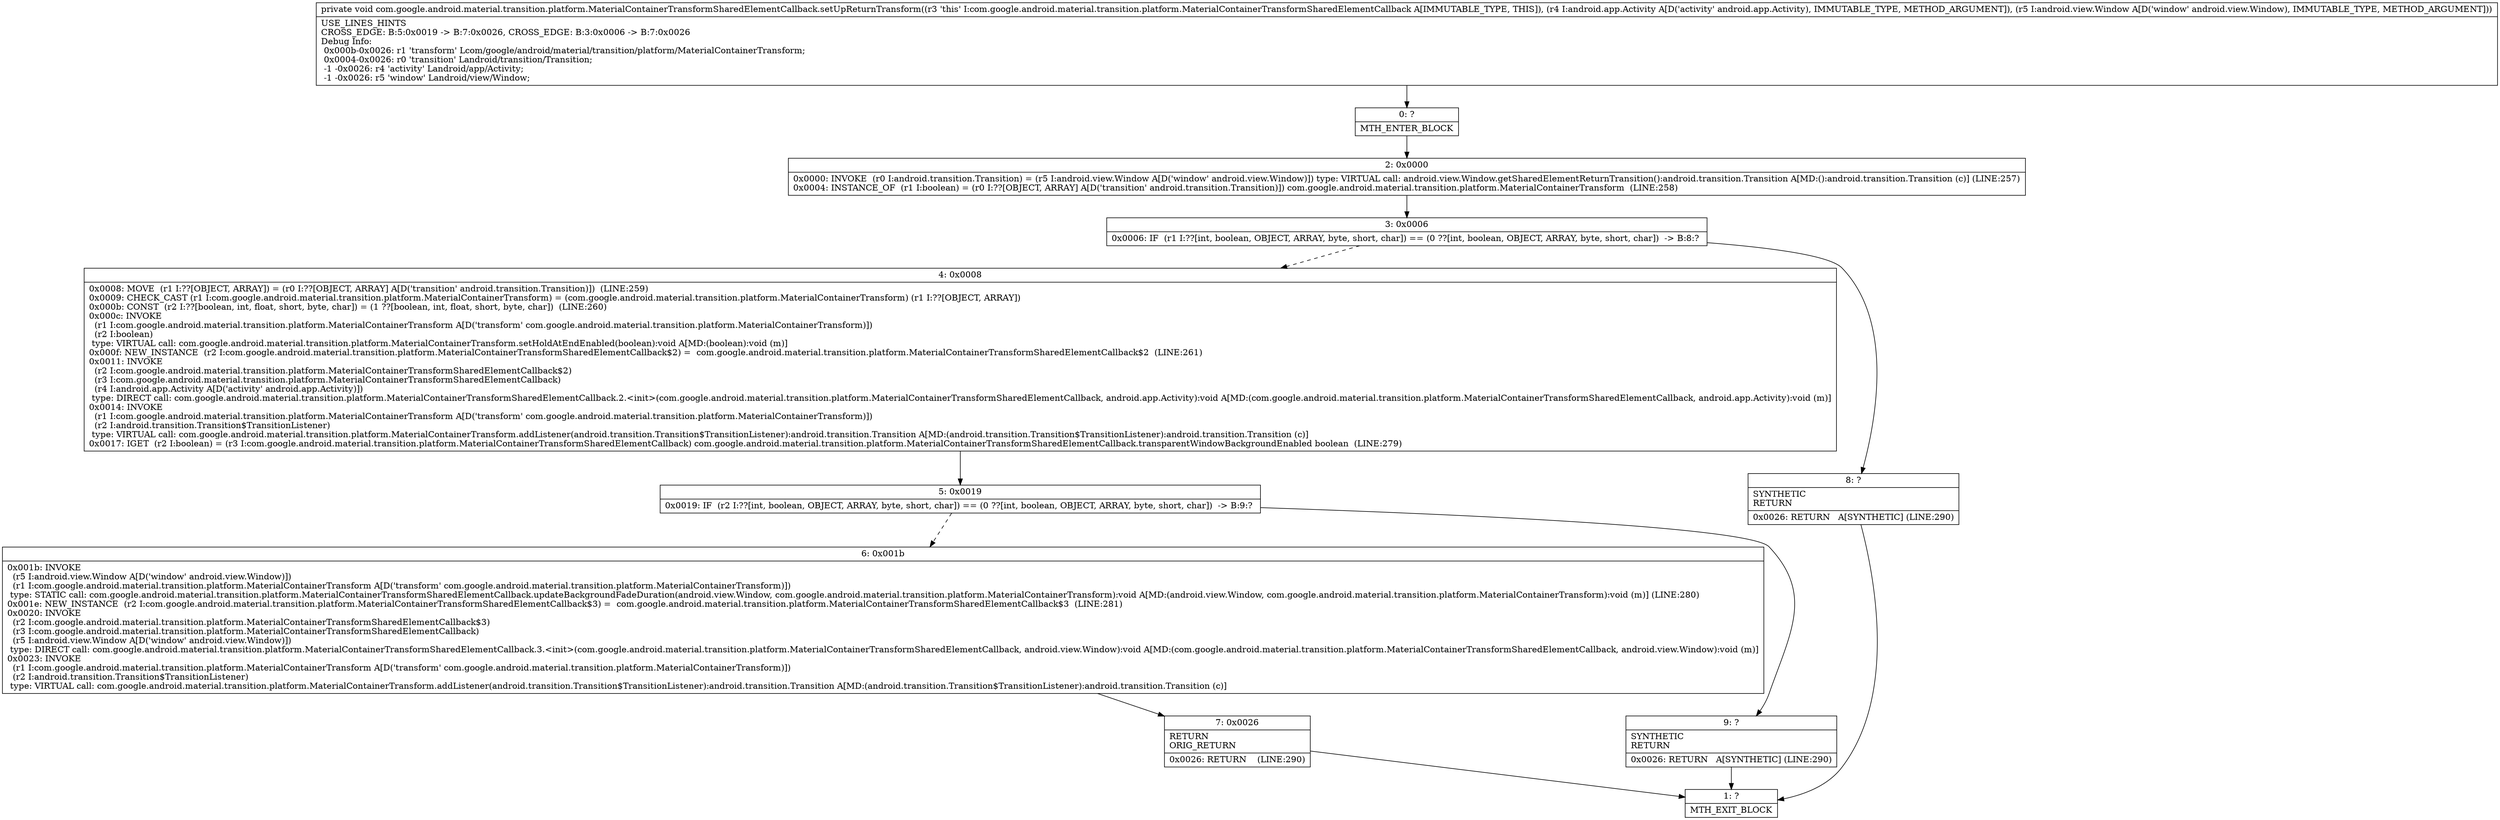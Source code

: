 digraph "CFG forcom.google.android.material.transition.platform.MaterialContainerTransformSharedElementCallback.setUpReturnTransform(Landroid\/app\/Activity;Landroid\/view\/Window;)V" {
Node_0 [shape=record,label="{0\:\ ?|MTH_ENTER_BLOCK\l}"];
Node_2 [shape=record,label="{2\:\ 0x0000|0x0000: INVOKE  (r0 I:android.transition.Transition) = (r5 I:android.view.Window A[D('window' android.view.Window)]) type: VIRTUAL call: android.view.Window.getSharedElementReturnTransition():android.transition.Transition A[MD:():android.transition.Transition (c)] (LINE:257)\l0x0004: INSTANCE_OF  (r1 I:boolean) = (r0 I:??[OBJECT, ARRAY] A[D('transition' android.transition.Transition)]) com.google.android.material.transition.platform.MaterialContainerTransform  (LINE:258)\l}"];
Node_3 [shape=record,label="{3\:\ 0x0006|0x0006: IF  (r1 I:??[int, boolean, OBJECT, ARRAY, byte, short, char]) == (0 ??[int, boolean, OBJECT, ARRAY, byte, short, char])  \-\> B:8:? \l}"];
Node_4 [shape=record,label="{4\:\ 0x0008|0x0008: MOVE  (r1 I:??[OBJECT, ARRAY]) = (r0 I:??[OBJECT, ARRAY] A[D('transition' android.transition.Transition)])  (LINE:259)\l0x0009: CHECK_CAST (r1 I:com.google.android.material.transition.platform.MaterialContainerTransform) = (com.google.android.material.transition.platform.MaterialContainerTransform) (r1 I:??[OBJECT, ARRAY]) \l0x000b: CONST  (r2 I:??[boolean, int, float, short, byte, char]) = (1 ??[boolean, int, float, short, byte, char])  (LINE:260)\l0x000c: INVOKE  \l  (r1 I:com.google.android.material.transition.platform.MaterialContainerTransform A[D('transform' com.google.android.material.transition.platform.MaterialContainerTransform)])\l  (r2 I:boolean)\l type: VIRTUAL call: com.google.android.material.transition.platform.MaterialContainerTransform.setHoldAtEndEnabled(boolean):void A[MD:(boolean):void (m)]\l0x000f: NEW_INSTANCE  (r2 I:com.google.android.material.transition.platform.MaterialContainerTransformSharedElementCallback$2) =  com.google.android.material.transition.platform.MaterialContainerTransformSharedElementCallback$2  (LINE:261)\l0x0011: INVOKE  \l  (r2 I:com.google.android.material.transition.platform.MaterialContainerTransformSharedElementCallback$2)\l  (r3 I:com.google.android.material.transition.platform.MaterialContainerTransformSharedElementCallback)\l  (r4 I:android.app.Activity A[D('activity' android.app.Activity)])\l type: DIRECT call: com.google.android.material.transition.platform.MaterialContainerTransformSharedElementCallback.2.\<init\>(com.google.android.material.transition.platform.MaterialContainerTransformSharedElementCallback, android.app.Activity):void A[MD:(com.google.android.material.transition.platform.MaterialContainerTransformSharedElementCallback, android.app.Activity):void (m)]\l0x0014: INVOKE  \l  (r1 I:com.google.android.material.transition.platform.MaterialContainerTransform A[D('transform' com.google.android.material.transition.platform.MaterialContainerTransform)])\l  (r2 I:android.transition.Transition$TransitionListener)\l type: VIRTUAL call: com.google.android.material.transition.platform.MaterialContainerTransform.addListener(android.transition.Transition$TransitionListener):android.transition.Transition A[MD:(android.transition.Transition$TransitionListener):android.transition.Transition (c)]\l0x0017: IGET  (r2 I:boolean) = (r3 I:com.google.android.material.transition.platform.MaterialContainerTransformSharedElementCallback) com.google.android.material.transition.platform.MaterialContainerTransformSharedElementCallback.transparentWindowBackgroundEnabled boolean  (LINE:279)\l}"];
Node_5 [shape=record,label="{5\:\ 0x0019|0x0019: IF  (r2 I:??[int, boolean, OBJECT, ARRAY, byte, short, char]) == (0 ??[int, boolean, OBJECT, ARRAY, byte, short, char])  \-\> B:9:? \l}"];
Node_6 [shape=record,label="{6\:\ 0x001b|0x001b: INVOKE  \l  (r5 I:android.view.Window A[D('window' android.view.Window)])\l  (r1 I:com.google.android.material.transition.platform.MaterialContainerTransform A[D('transform' com.google.android.material.transition.platform.MaterialContainerTransform)])\l type: STATIC call: com.google.android.material.transition.platform.MaterialContainerTransformSharedElementCallback.updateBackgroundFadeDuration(android.view.Window, com.google.android.material.transition.platform.MaterialContainerTransform):void A[MD:(android.view.Window, com.google.android.material.transition.platform.MaterialContainerTransform):void (m)] (LINE:280)\l0x001e: NEW_INSTANCE  (r2 I:com.google.android.material.transition.platform.MaterialContainerTransformSharedElementCallback$3) =  com.google.android.material.transition.platform.MaterialContainerTransformSharedElementCallback$3  (LINE:281)\l0x0020: INVOKE  \l  (r2 I:com.google.android.material.transition.platform.MaterialContainerTransformSharedElementCallback$3)\l  (r3 I:com.google.android.material.transition.platform.MaterialContainerTransformSharedElementCallback)\l  (r5 I:android.view.Window A[D('window' android.view.Window)])\l type: DIRECT call: com.google.android.material.transition.platform.MaterialContainerTransformSharedElementCallback.3.\<init\>(com.google.android.material.transition.platform.MaterialContainerTransformSharedElementCallback, android.view.Window):void A[MD:(com.google.android.material.transition.platform.MaterialContainerTransformSharedElementCallback, android.view.Window):void (m)]\l0x0023: INVOKE  \l  (r1 I:com.google.android.material.transition.platform.MaterialContainerTransform A[D('transform' com.google.android.material.transition.platform.MaterialContainerTransform)])\l  (r2 I:android.transition.Transition$TransitionListener)\l type: VIRTUAL call: com.google.android.material.transition.platform.MaterialContainerTransform.addListener(android.transition.Transition$TransitionListener):android.transition.Transition A[MD:(android.transition.Transition$TransitionListener):android.transition.Transition (c)]\l}"];
Node_7 [shape=record,label="{7\:\ 0x0026|RETURN\lORIG_RETURN\l|0x0026: RETURN    (LINE:290)\l}"];
Node_1 [shape=record,label="{1\:\ ?|MTH_EXIT_BLOCK\l}"];
Node_9 [shape=record,label="{9\:\ ?|SYNTHETIC\lRETURN\l|0x0026: RETURN   A[SYNTHETIC] (LINE:290)\l}"];
Node_8 [shape=record,label="{8\:\ ?|SYNTHETIC\lRETURN\l|0x0026: RETURN   A[SYNTHETIC] (LINE:290)\l}"];
MethodNode[shape=record,label="{private void com.google.android.material.transition.platform.MaterialContainerTransformSharedElementCallback.setUpReturnTransform((r3 'this' I:com.google.android.material.transition.platform.MaterialContainerTransformSharedElementCallback A[IMMUTABLE_TYPE, THIS]), (r4 I:android.app.Activity A[D('activity' android.app.Activity), IMMUTABLE_TYPE, METHOD_ARGUMENT]), (r5 I:android.view.Window A[D('window' android.view.Window), IMMUTABLE_TYPE, METHOD_ARGUMENT]))  | USE_LINES_HINTS\lCROSS_EDGE: B:5:0x0019 \-\> B:7:0x0026, CROSS_EDGE: B:3:0x0006 \-\> B:7:0x0026\lDebug Info:\l  0x000b\-0x0026: r1 'transform' Lcom\/google\/android\/material\/transition\/platform\/MaterialContainerTransform;\l  0x0004\-0x0026: r0 'transition' Landroid\/transition\/Transition;\l  \-1 \-0x0026: r4 'activity' Landroid\/app\/Activity;\l  \-1 \-0x0026: r5 'window' Landroid\/view\/Window;\l}"];
MethodNode -> Node_0;Node_0 -> Node_2;
Node_2 -> Node_3;
Node_3 -> Node_4[style=dashed];
Node_3 -> Node_8;
Node_4 -> Node_5;
Node_5 -> Node_6[style=dashed];
Node_5 -> Node_9;
Node_6 -> Node_7;
Node_7 -> Node_1;
Node_9 -> Node_1;
Node_8 -> Node_1;
}

